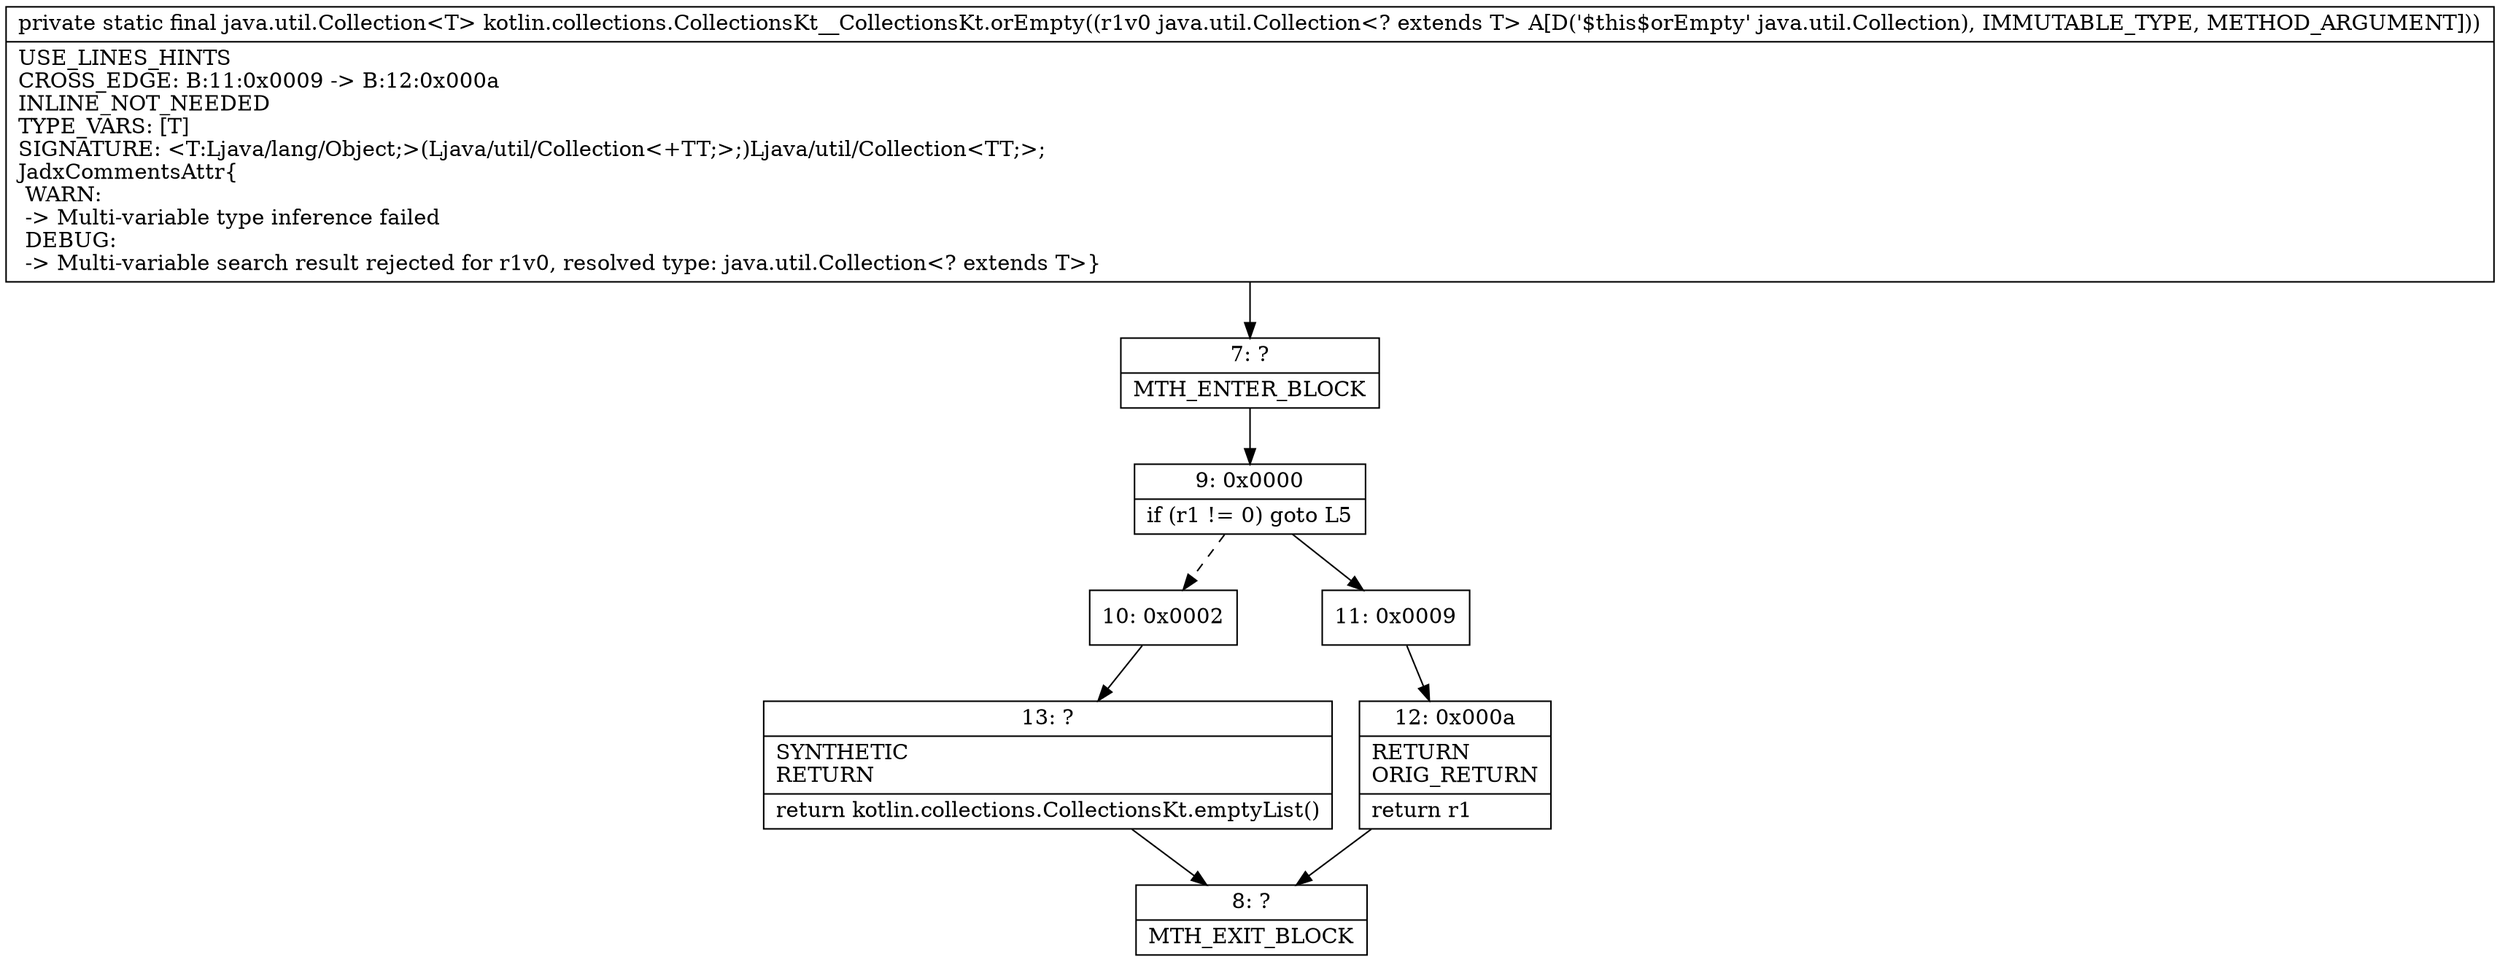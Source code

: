 digraph "CFG forkotlin.collections.CollectionsKt__CollectionsKt.orEmpty(Ljava\/util\/Collection;)Ljava\/util\/Collection;" {
Node_7 [shape=record,label="{7\:\ ?|MTH_ENTER_BLOCK\l}"];
Node_9 [shape=record,label="{9\:\ 0x0000|if (r1 != 0) goto L5\l}"];
Node_10 [shape=record,label="{10\:\ 0x0002}"];
Node_13 [shape=record,label="{13\:\ ?|SYNTHETIC\lRETURN\l|return kotlin.collections.CollectionsKt.emptyList()\l}"];
Node_8 [shape=record,label="{8\:\ ?|MTH_EXIT_BLOCK\l}"];
Node_11 [shape=record,label="{11\:\ 0x0009}"];
Node_12 [shape=record,label="{12\:\ 0x000a|RETURN\lORIG_RETURN\l|return r1\l}"];
MethodNode[shape=record,label="{private static final java.util.Collection\<T\> kotlin.collections.CollectionsKt__CollectionsKt.orEmpty((r1v0 java.util.Collection\<? extends T\> A[D('$this$orEmpty' java.util.Collection), IMMUTABLE_TYPE, METHOD_ARGUMENT]))  | USE_LINES_HINTS\lCROSS_EDGE: B:11:0x0009 \-\> B:12:0x000a\lINLINE_NOT_NEEDED\lTYPE_VARS: [T]\lSIGNATURE: \<T:Ljava\/lang\/Object;\>(Ljava\/util\/Collection\<+TT;\>;)Ljava\/util\/Collection\<TT;\>;\lJadxCommentsAttr\{\l WARN: \l \-\> Multi\-variable type inference failed\l DEBUG: \l \-\> Multi\-variable search result rejected for r1v0, resolved type: java.util.Collection\<? extends T\>\}\l}"];
MethodNode -> Node_7;Node_7 -> Node_9;
Node_9 -> Node_10[style=dashed];
Node_9 -> Node_11;
Node_10 -> Node_13;
Node_13 -> Node_8;
Node_11 -> Node_12;
Node_12 -> Node_8;
}

